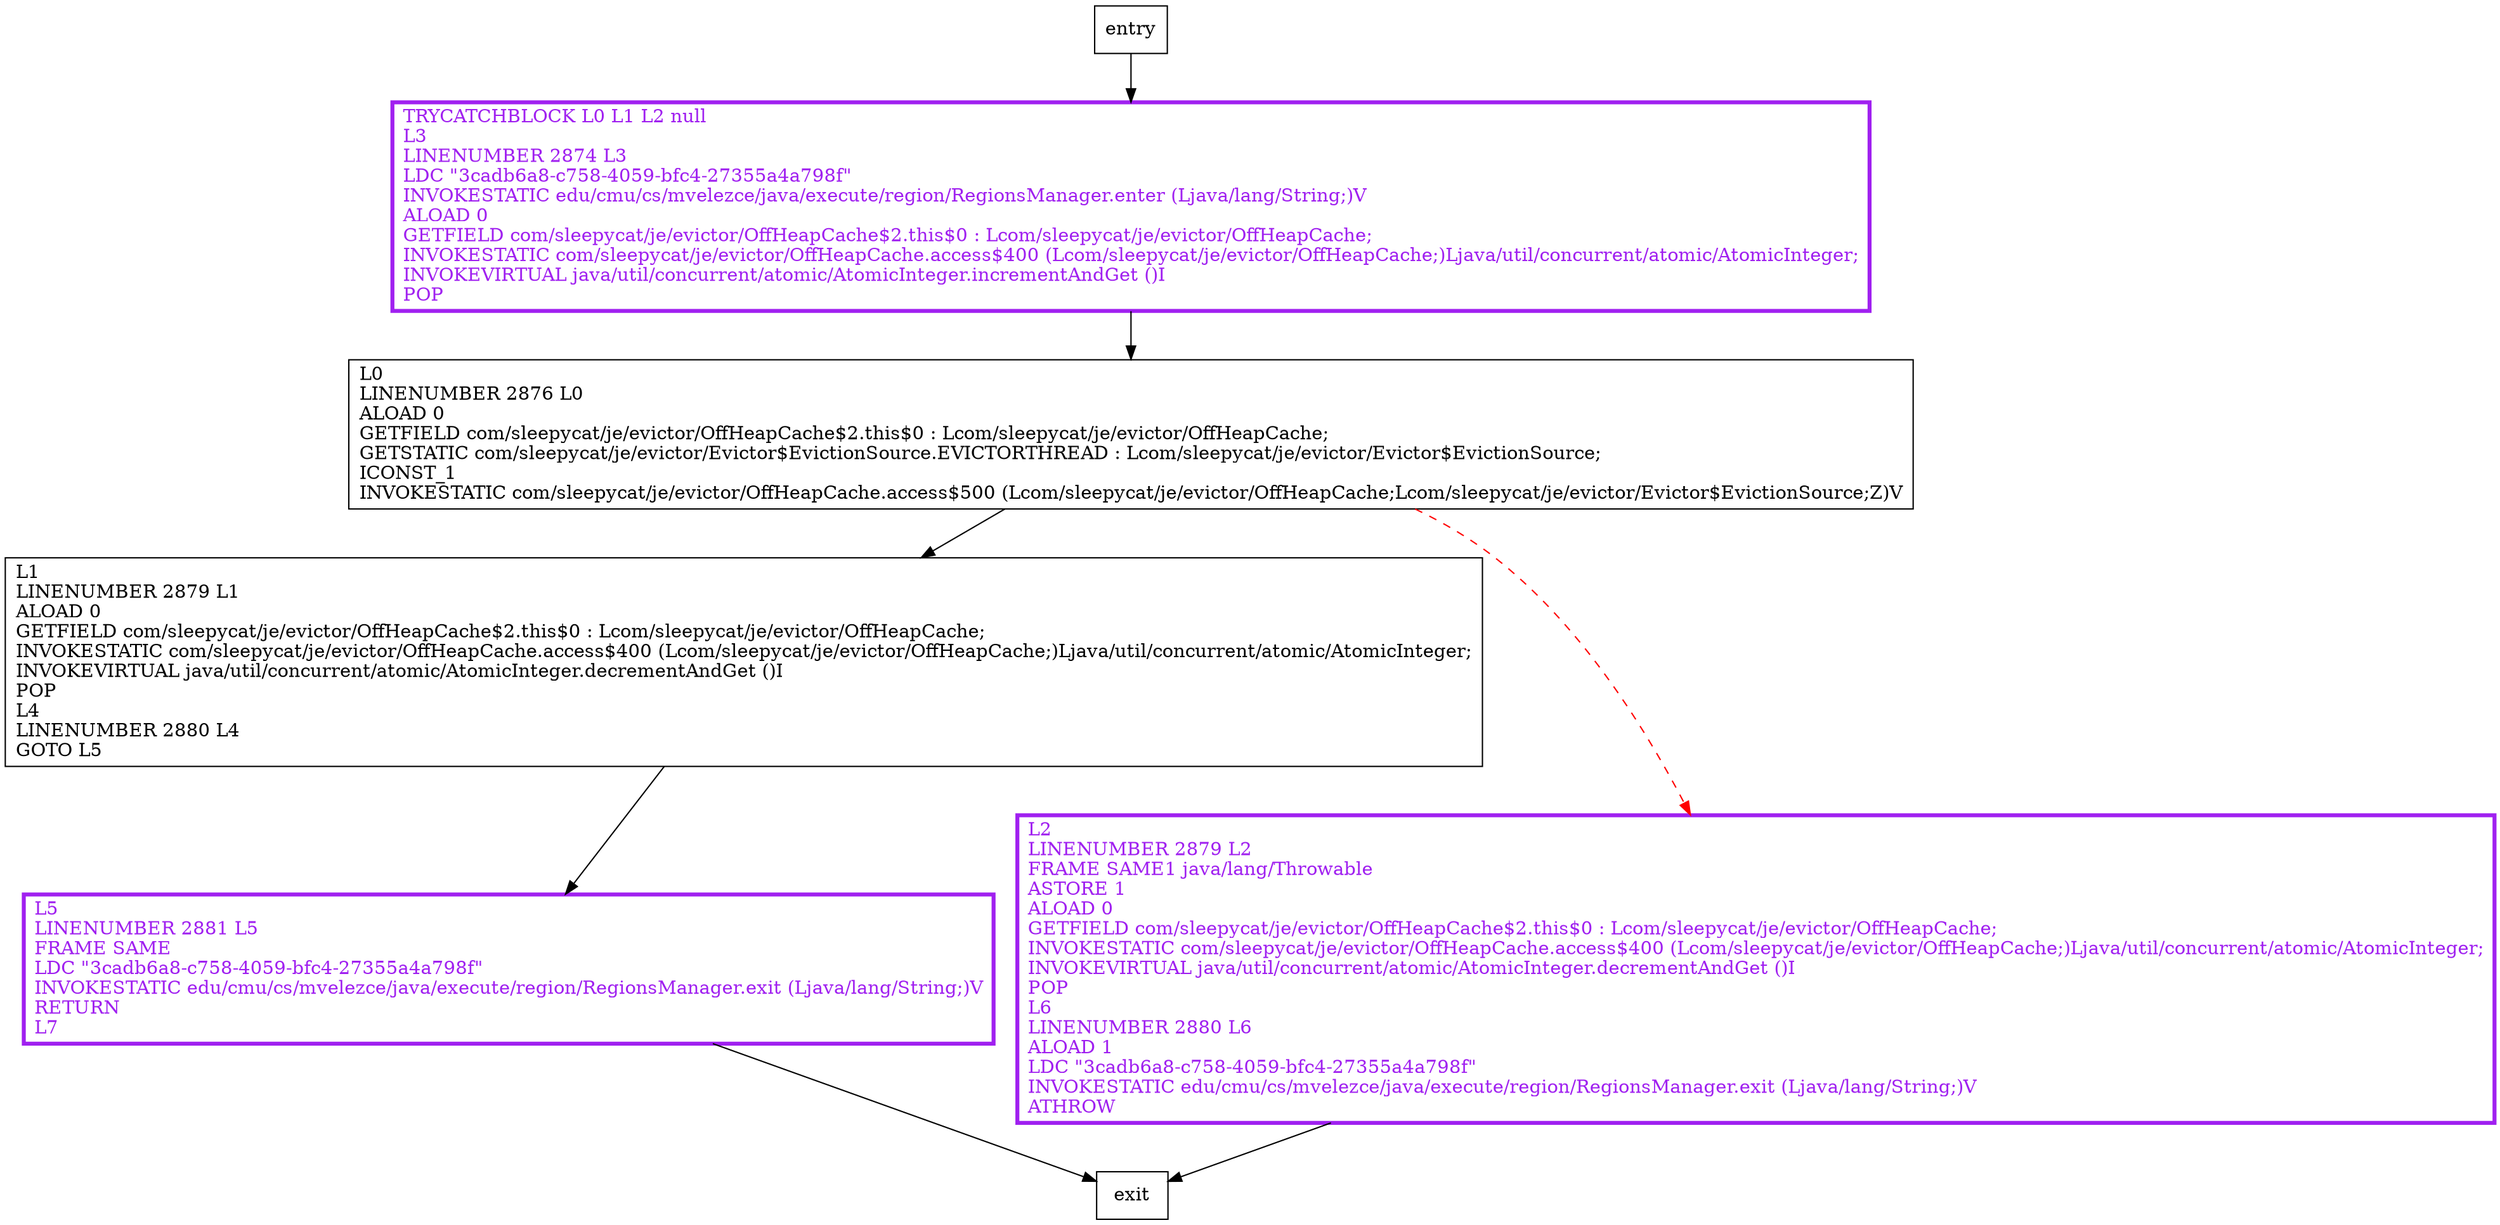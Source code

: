digraph run {
node [shape=record];
219971951 [label="L5\lLINENUMBER 2881 L5\lFRAME SAME\lLDC \"3cadb6a8-c758-4059-bfc4-27355a4a798f\"\lINVOKESTATIC edu/cmu/cs/mvelezce/java/execute/region/RegionsManager.exit (Ljava/lang/String;)V\lRETURN\lL7\l"];
1079323136 [label="L1\lLINENUMBER 2879 L1\lALOAD 0\lGETFIELD com/sleepycat/je/evictor/OffHeapCache$2.this$0 : Lcom/sleepycat/je/evictor/OffHeapCache;\lINVOKESTATIC com/sleepycat/je/evictor/OffHeapCache.access$400 (Lcom/sleepycat/je/evictor/OffHeapCache;)Ljava/util/concurrent/atomic/AtomicInteger;\lINVOKEVIRTUAL java/util/concurrent/atomic/AtomicInteger.decrementAndGet ()I\lPOP\lL4\lLINENUMBER 2880 L4\lGOTO L5\l"];
794344275 [label="TRYCATCHBLOCK L0 L1 L2 null\lL3\lLINENUMBER 2874 L3\lLDC \"3cadb6a8-c758-4059-bfc4-27355a4a798f\"\lINVOKESTATIC edu/cmu/cs/mvelezce/java/execute/region/RegionsManager.enter (Ljava/lang/String;)V\lALOAD 0\lGETFIELD com/sleepycat/je/evictor/OffHeapCache$2.this$0 : Lcom/sleepycat/je/evictor/OffHeapCache;\lINVOKESTATIC com/sleepycat/je/evictor/OffHeapCache.access$400 (Lcom/sleepycat/je/evictor/OffHeapCache;)Ljava/util/concurrent/atomic/AtomicInteger;\lINVOKEVIRTUAL java/util/concurrent/atomic/AtomicInteger.incrementAndGet ()I\lPOP\l"];
687552101 [label="L0\lLINENUMBER 2876 L0\lALOAD 0\lGETFIELD com/sleepycat/je/evictor/OffHeapCache$2.this$0 : Lcom/sleepycat/je/evictor/OffHeapCache;\lGETSTATIC com/sleepycat/je/evictor/Evictor$EvictionSource.EVICTORTHREAD : Lcom/sleepycat/je/evictor/Evictor$EvictionSource;\lICONST_1\lINVOKESTATIC com/sleepycat/je/evictor/OffHeapCache.access$500 (Lcom/sleepycat/je/evictor/OffHeapCache;Lcom/sleepycat/je/evictor/Evictor$EvictionSource;Z)V\l"];
1744059617 [label="L2\lLINENUMBER 2879 L2\lFRAME SAME1 java/lang/Throwable\lASTORE 1\lALOAD 0\lGETFIELD com/sleepycat/je/evictor/OffHeapCache$2.this$0 : Lcom/sleepycat/je/evictor/OffHeapCache;\lINVOKESTATIC com/sleepycat/je/evictor/OffHeapCache.access$400 (Lcom/sleepycat/je/evictor/OffHeapCache;)Ljava/util/concurrent/atomic/AtomicInteger;\lINVOKEVIRTUAL java/util/concurrent/atomic/AtomicInteger.decrementAndGet ()I\lPOP\lL6\lLINENUMBER 2880 L6\lALOAD 1\lLDC \"3cadb6a8-c758-4059-bfc4-27355a4a798f\"\lINVOKESTATIC edu/cmu/cs/mvelezce/java/execute/region/RegionsManager.exit (Ljava/lang/String;)V\lATHROW\l"];
entry;
exit;
219971951 -> exit
entry -> 794344275
1079323136 -> 219971951
794344275 -> 687552101
687552101 -> 1079323136
687552101 -> 1744059617 [style=dashed, color=red]
1744059617 -> exit
219971951[fontcolor="purple", penwidth=3, color="purple"];
794344275[fontcolor="purple", penwidth=3, color="purple"];
1744059617[fontcolor="purple", penwidth=3, color="purple"];
}
